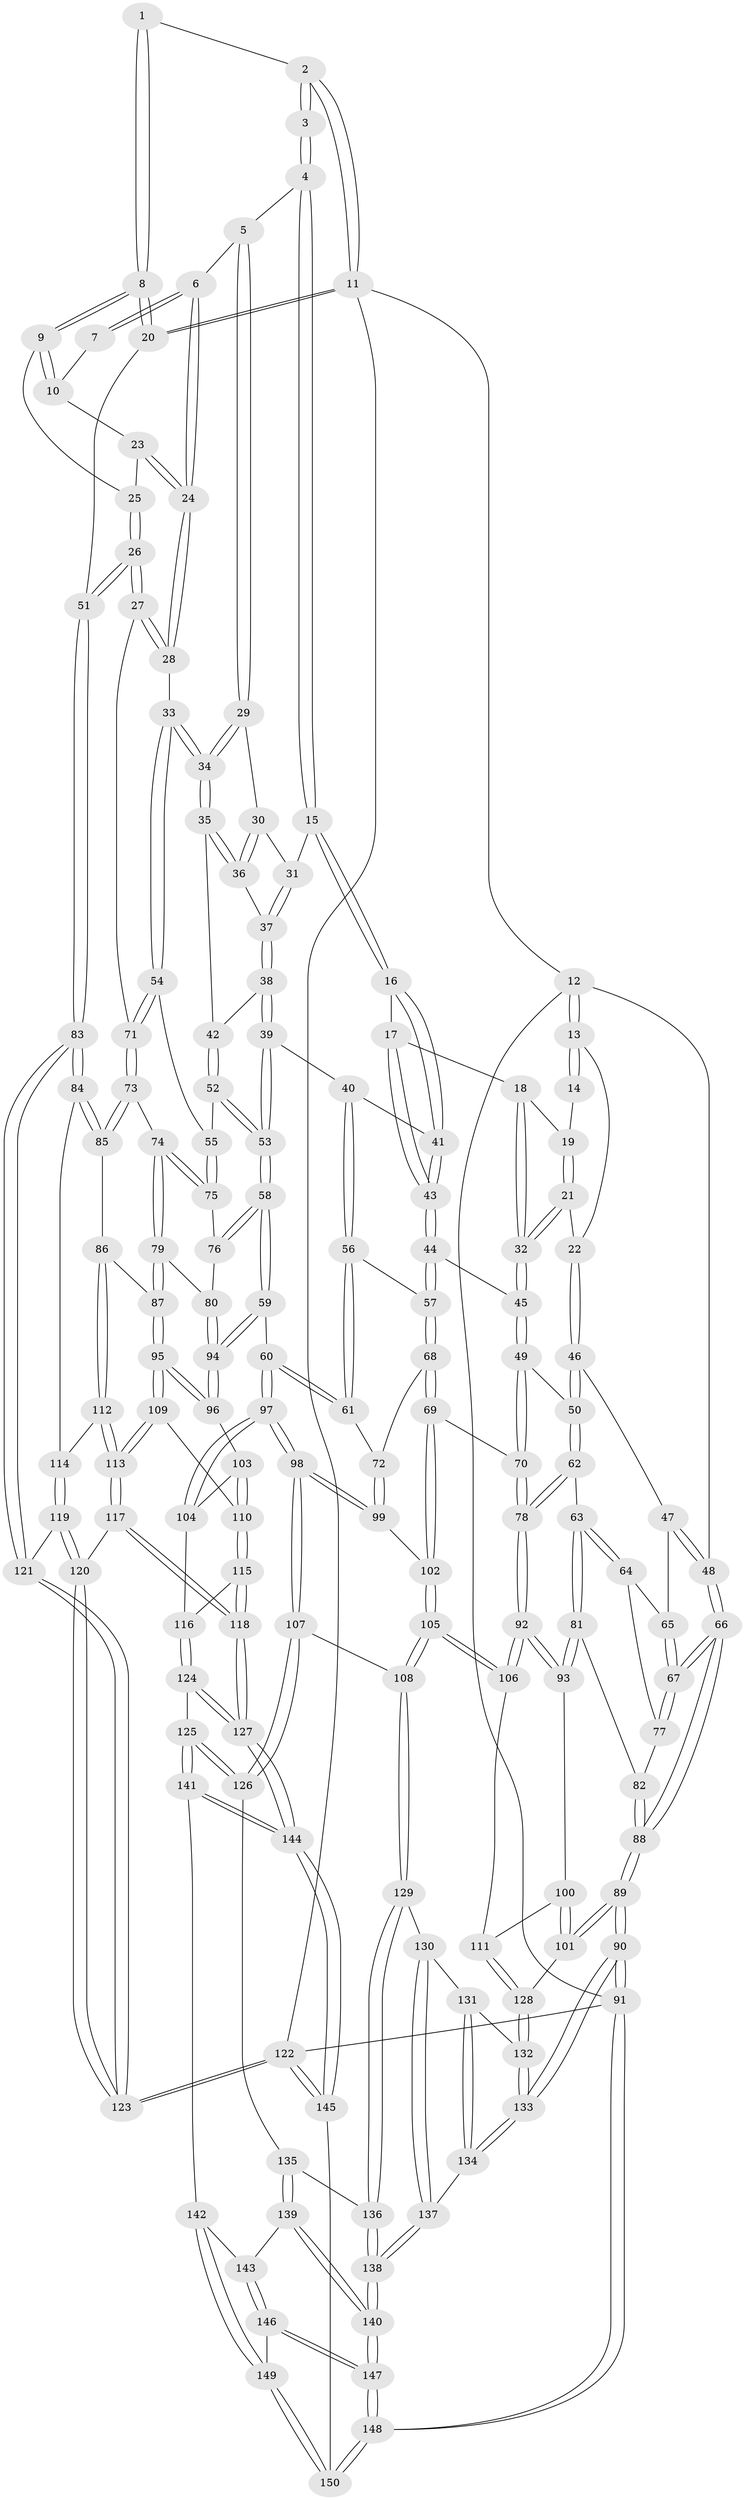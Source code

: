 // Generated by graph-tools (version 1.1) at 2025/27/03/09/25 03:27:03]
// undirected, 150 vertices, 372 edges
graph export_dot {
graph [start="1"]
  node [color=gray90,style=filled];
  1 [pos="+0.8884909993152955+0.02325026762948647"];
  2 [pos="+1+0"];
  3 [pos="+0.6095585306811446+0"];
  4 [pos="+0.6531304223994779+0.01832992946170917"];
  5 [pos="+0.6888620274426798+0.08537260612960733"];
  6 [pos="+0.7769158843832082+0.12112444902496738"];
  7 [pos="+0.8764452780130051+0.04319991583504673"];
  8 [pos="+1+0.18807166995035793"];
  9 [pos="+1+0.18500370279083314"];
  10 [pos="+0.9486876485323498+0.14650577187181965"];
  11 [pos="+1+0"];
  12 [pos="+0+0"];
  13 [pos="+0+0"];
  14 [pos="+0.27395032703348027+0"];
  15 [pos="+0.4402945668612441+0.14568266050422088"];
  16 [pos="+0.42478449546903907+0.14606614689869826"];
  17 [pos="+0.42276258032082326+0.14487700258579966"];
  18 [pos="+0.36452968781110145+0.09041160393174083"];
  19 [pos="+0.3211706563934014+0"];
  20 [pos="+1+0.26113453016183297"];
  21 [pos="+0.16498471069890036+0.20663847187519194"];
  22 [pos="+0.16050038853406057+0.20729039348906753"];
  23 [pos="+0.8619952816070662+0.16457793173830282"];
  24 [pos="+0.7901667259254858+0.14879206423980762"];
  25 [pos="+0.8852909712074006+0.18711063605031805"];
  26 [pos="+1+0.360676767883588"];
  27 [pos="+0.8966934597682221+0.34046613203393483"];
  28 [pos="+0.7966702265092926+0.25754051755909124"];
  29 [pos="+0.647888166137107+0.1511718583714489"];
  30 [pos="+0.6254817224740803+0.1638104522512802"];
  31 [pos="+0.45067706504530736+0.14969739524189724"];
  32 [pos="+0.26201792548027253+0.22138876060696522"];
  33 [pos="+0.6857407814629346+0.3087670320556399"];
  34 [pos="+0.6772235818715532+0.2914600893670399"];
  35 [pos="+0.5845694742509172+0.2413835844922224"];
  36 [pos="+0.5771439243102034+0.22717549141781654"];
  37 [pos="+0.5565297554106311+0.22932726401071551"];
  38 [pos="+0.5180097614705579+0.28422559142248793"];
  39 [pos="+0.47413784012892646+0.3005835045372424"];
  40 [pos="+0.4714492681359878+0.2997243318890766"];
  41 [pos="+0.44973637315090603+0.25480755601529353"];
  42 [pos="+0.5805755422015192+0.3034096835326042"];
  43 [pos="+0.32407735983036606+0.31197681948770706"];
  44 [pos="+0.3240102892450053+0.31204969854974246"];
  45 [pos="+0.28510863014620996+0.3067983511488929"];
  46 [pos="+0.11578246889283185+0.2859047675918113"];
  47 [pos="+0.08452095343484003+0.28779347759640295"];
  48 [pos="+0+0.08435068690299408"];
  49 [pos="+0.2359565146345679+0.3532560445121806"];
  50 [pos="+0.17386102620563812+0.35330090315916296"];
  51 [pos="+1+0.39831920363151935"];
  52 [pos="+0.6180173363920118+0.3477229271733928"];
  53 [pos="+0.5537400204314892+0.40811485904455036"];
  54 [pos="+0.6825011328910464+0.3157705714685974"];
  55 [pos="+0.6596064283359725+0.3370908323192756"];
  56 [pos="+0.41209503928697977+0.35684774871308433"];
  57 [pos="+0.35981651633403133+0.344992350058902"];
  58 [pos="+0.5421733023854043+0.4519097189805854"];
  59 [pos="+0.5411109685673025+0.4546265900654332"];
  60 [pos="+0.5050056302894309+0.4645060809272077"];
  61 [pos="+0.4384126715284862+0.4507077360798128"];
  62 [pos="+0.13811249133494422+0.42875458243951886"];
  63 [pos="+0.13171751382612923+0.43686443613468023"];
  64 [pos="+0.05231832286913351+0.3971580537698441"];
  65 [pos="+0.06638543117251265+0.3238733762952501"];
  66 [pos="+0+0.4739713261740396"];
  67 [pos="+0+0.4695080363777983"];
  68 [pos="+0.3156400054742715+0.4713235399850712"];
  69 [pos="+0.31491892830380597+0.47170296463047806"];
  70 [pos="+0.291116702923236+0.4719111730651701"];
  71 [pos="+0.7836552036347636+0.4119351785648019"];
  72 [pos="+0.42765175858795+0.456455707851629"];
  73 [pos="+0.7744062073660106+0.43060473897566026"];
  74 [pos="+0.7074072797203161+0.44991314519700143"];
  75 [pos="+0.6803900500841441+0.4101080493222165"];
  76 [pos="+0.6479792767944027+0.43111904797788947"];
  77 [pos="+0.011630951102477931+0.41484586454333994"];
  78 [pos="+0.2892396214206322+0.473500115694705"];
  79 [pos="+0.6923568730285081+0.47998744808258836"];
  80 [pos="+0.6566082285510805+0.48051330980675855"];
  81 [pos="+0.12462359706084224+0.478154771760359"];
  82 [pos="+0.0931367243076396+0.47586092231599375"];
  83 [pos="+1+0.4285352973811328"];
  84 [pos="+0.8810241107131291+0.5434158248576867"];
  85 [pos="+0.8150758170954004+0.5399857140909735"];
  86 [pos="+0.804353733073342+0.5460789777289281"];
  87 [pos="+0.7153646388900932+0.5449460408706895"];
  88 [pos="+0+0.5035660974815991"];
  89 [pos="+0+0.6051105759902718"];
  90 [pos="+0+0.7074407618003784"];
  91 [pos="+0+1"];
  92 [pos="+0.22171839324732792+0.5554374565211034"];
  93 [pos="+0.12546803161433792+0.48103631870021707"];
  94 [pos="+0.5754287585115352+0.49188207090509506"];
  95 [pos="+0.6913308434208739+0.5700246121386161"];
  96 [pos="+0.5826178948700745+0.5168935084013416"];
  97 [pos="+0.4571348522775478+0.6224779888528977"];
  98 [pos="+0.44423800560879906+0.630339619171598"];
  99 [pos="+0.4059719146639787+0.56082818336774"];
  100 [pos="+0.07161397309147453+0.559827890910734"];
  101 [pos="+0+0.5854171636440628"];
  102 [pos="+0.3492794267059164+0.5368358243728548"];
  103 [pos="+0.5773550330703092+0.5527590107521251"];
  104 [pos="+0.5244596482697375+0.6185037676335723"];
  105 [pos="+0.30850324914825783+0.6676021770959057"];
  106 [pos="+0.22150449117871446+0.5898957511901018"];
  107 [pos="+0.4216150203428216+0.6657192986456063"];
  108 [pos="+0.3093884468470033+0.6688786962984865"];
  109 [pos="+0.6808284891761966+0.6102472052398649"];
  110 [pos="+0.6396294718284512+0.6328334145202291"];
  111 [pos="+0.1499013140587168+0.6307430885824513"];
  112 [pos="+0.784963275524825+0.6124229032531427"];
  113 [pos="+0.7607464051396365+0.6780745133956939"];
  114 [pos="+0.869083874801982+0.6499097890096178"];
  115 [pos="+0.6391142638119848+0.6336192237990547"];
  116 [pos="+0.5702550426702293+0.6543609961089908"];
  117 [pos="+0.7889884588640536+0.772428819086174"];
  118 [pos="+0.6665125294021728+0.8168038693618928"];
  119 [pos="+0.8654175933121578+0.7182703496083827"];
  120 [pos="+0.824029258311712+0.7786536030162702"];
  121 [pos="+1+0.5680838568320262"];
  122 [pos="+1+1"];
  123 [pos="+1+1"];
  124 [pos="+0.570091101014994+0.6566539137222365"];
  125 [pos="+0.5044754645390742+0.7876695370719782"];
  126 [pos="+0.4599439480999325+0.741005682662088"];
  127 [pos="+0.6650690603487237+0.8178318480045873"];
  128 [pos="+0.1404299595017869+0.6475198124023459"];
  129 [pos="+0.2717044322313308+0.7552192684506152"];
  130 [pos="+0.20416332454391822+0.7475718495324192"];
  131 [pos="+0.14127807157868613+0.6896874135919501"];
  132 [pos="+0.1334705662250223+0.6655377327193449"];
  133 [pos="+0+0.732831190151187"];
  134 [pos="+0.0733044203101716+0.8217879469321814"];
  135 [pos="+0.32299636707865065+0.8163228252664748"];
  136 [pos="+0.27395544795332594+0.764204866330667"];
  137 [pos="+0.09085073876881125+0.8369434202888886"];
  138 [pos="+0.14889469903567562+0.9432478002456702"];
  139 [pos="+0.33207829723397575+0.8389772094032442"];
  140 [pos="+0.1720584348208381+1"];
  141 [pos="+0.5229187690601528+0.8199516057507774"];
  142 [pos="+0.5056656161110238+0.8383090825587682"];
  143 [pos="+0.3915461505495304+0.8711471325283463"];
  144 [pos="+0.6448823820641756+0.8363991361004057"];
  145 [pos="+0.6984718902432477+1"];
  146 [pos="+0.3807030157547333+0.9382050523387332"];
  147 [pos="+0.1715939951971564+1"];
  148 [pos="+0.13527020529157413+1"];
  149 [pos="+0.47629500409273007+0.9847543236356574"];
  150 [pos="+0.5346667253723653+1"];
  1 -- 2;
  1 -- 8;
  1 -- 8;
  2 -- 3;
  2 -- 3;
  2 -- 11;
  2 -- 11;
  3 -- 4;
  3 -- 4;
  4 -- 5;
  4 -- 15;
  4 -- 15;
  5 -- 6;
  5 -- 29;
  5 -- 29;
  6 -- 7;
  6 -- 7;
  6 -- 24;
  6 -- 24;
  7 -- 10;
  8 -- 9;
  8 -- 9;
  8 -- 20;
  8 -- 20;
  9 -- 10;
  9 -- 10;
  9 -- 25;
  10 -- 23;
  11 -- 12;
  11 -- 20;
  11 -- 20;
  11 -- 122;
  12 -- 13;
  12 -- 13;
  12 -- 48;
  12 -- 91;
  13 -- 14;
  13 -- 14;
  13 -- 22;
  14 -- 19;
  15 -- 16;
  15 -- 16;
  15 -- 31;
  16 -- 17;
  16 -- 41;
  16 -- 41;
  17 -- 18;
  17 -- 43;
  17 -- 43;
  18 -- 19;
  18 -- 32;
  18 -- 32;
  19 -- 21;
  19 -- 21;
  20 -- 51;
  21 -- 22;
  21 -- 32;
  21 -- 32;
  22 -- 46;
  22 -- 46;
  23 -- 24;
  23 -- 24;
  23 -- 25;
  24 -- 28;
  24 -- 28;
  25 -- 26;
  25 -- 26;
  26 -- 27;
  26 -- 27;
  26 -- 51;
  26 -- 51;
  27 -- 28;
  27 -- 28;
  27 -- 71;
  28 -- 33;
  29 -- 30;
  29 -- 34;
  29 -- 34;
  30 -- 31;
  30 -- 36;
  30 -- 36;
  31 -- 37;
  31 -- 37;
  32 -- 45;
  32 -- 45;
  33 -- 34;
  33 -- 34;
  33 -- 54;
  33 -- 54;
  34 -- 35;
  34 -- 35;
  35 -- 36;
  35 -- 36;
  35 -- 42;
  36 -- 37;
  37 -- 38;
  37 -- 38;
  38 -- 39;
  38 -- 39;
  38 -- 42;
  39 -- 40;
  39 -- 53;
  39 -- 53;
  40 -- 41;
  40 -- 56;
  40 -- 56;
  41 -- 43;
  41 -- 43;
  42 -- 52;
  42 -- 52;
  43 -- 44;
  43 -- 44;
  44 -- 45;
  44 -- 57;
  44 -- 57;
  45 -- 49;
  45 -- 49;
  46 -- 47;
  46 -- 50;
  46 -- 50;
  47 -- 48;
  47 -- 48;
  47 -- 65;
  48 -- 66;
  48 -- 66;
  49 -- 50;
  49 -- 70;
  49 -- 70;
  50 -- 62;
  50 -- 62;
  51 -- 83;
  51 -- 83;
  52 -- 53;
  52 -- 53;
  52 -- 55;
  53 -- 58;
  53 -- 58;
  54 -- 55;
  54 -- 71;
  54 -- 71;
  55 -- 75;
  55 -- 75;
  56 -- 57;
  56 -- 61;
  56 -- 61;
  57 -- 68;
  57 -- 68;
  58 -- 59;
  58 -- 59;
  58 -- 76;
  58 -- 76;
  59 -- 60;
  59 -- 94;
  59 -- 94;
  60 -- 61;
  60 -- 61;
  60 -- 97;
  60 -- 97;
  61 -- 72;
  62 -- 63;
  62 -- 78;
  62 -- 78;
  63 -- 64;
  63 -- 64;
  63 -- 81;
  63 -- 81;
  64 -- 65;
  64 -- 77;
  65 -- 67;
  65 -- 67;
  66 -- 67;
  66 -- 67;
  66 -- 88;
  66 -- 88;
  67 -- 77;
  67 -- 77;
  68 -- 69;
  68 -- 69;
  68 -- 72;
  69 -- 70;
  69 -- 102;
  69 -- 102;
  70 -- 78;
  70 -- 78;
  71 -- 73;
  71 -- 73;
  72 -- 99;
  72 -- 99;
  73 -- 74;
  73 -- 85;
  73 -- 85;
  74 -- 75;
  74 -- 75;
  74 -- 79;
  74 -- 79;
  75 -- 76;
  76 -- 80;
  77 -- 82;
  78 -- 92;
  78 -- 92;
  79 -- 80;
  79 -- 87;
  79 -- 87;
  80 -- 94;
  80 -- 94;
  81 -- 82;
  81 -- 93;
  81 -- 93;
  82 -- 88;
  82 -- 88;
  83 -- 84;
  83 -- 84;
  83 -- 121;
  83 -- 121;
  84 -- 85;
  84 -- 85;
  84 -- 114;
  85 -- 86;
  86 -- 87;
  86 -- 112;
  86 -- 112;
  87 -- 95;
  87 -- 95;
  88 -- 89;
  88 -- 89;
  89 -- 90;
  89 -- 90;
  89 -- 101;
  89 -- 101;
  90 -- 91;
  90 -- 91;
  90 -- 133;
  90 -- 133;
  91 -- 148;
  91 -- 148;
  91 -- 122;
  92 -- 93;
  92 -- 93;
  92 -- 106;
  92 -- 106;
  93 -- 100;
  94 -- 96;
  94 -- 96;
  95 -- 96;
  95 -- 96;
  95 -- 109;
  95 -- 109;
  96 -- 103;
  97 -- 98;
  97 -- 98;
  97 -- 104;
  97 -- 104;
  98 -- 99;
  98 -- 99;
  98 -- 107;
  98 -- 107;
  99 -- 102;
  100 -- 101;
  100 -- 101;
  100 -- 111;
  101 -- 128;
  102 -- 105;
  102 -- 105;
  103 -- 104;
  103 -- 110;
  103 -- 110;
  104 -- 116;
  105 -- 106;
  105 -- 106;
  105 -- 108;
  105 -- 108;
  106 -- 111;
  107 -- 108;
  107 -- 126;
  107 -- 126;
  108 -- 129;
  108 -- 129;
  109 -- 110;
  109 -- 113;
  109 -- 113;
  110 -- 115;
  110 -- 115;
  111 -- 128;
  111 -- 128;
  112 -- 113;
  112 -- 113;
  112 -- 114;
  113 -- 117;
  113 -- 117;
  114 -- 119;
  114 -- 119;
  115 -- 116;
  115 -- 118;
  115 -- 118;
  116 -- 124;
  116 -- 124;
  117 -- 118;
  117 -- 118;
  117 -- 120;
  118 -- 127;
  118 -- 127;
  119 -- 120;
  119 -- 120;
  119 -- 121;
  120 -- 123;
  120 -- 123;
  121 -- 123;
  121 -- 123;
  122 -- 123;
  122 -- 123;
  122 -- 145;
  122 -- 145;
  124 -- 125;
  124 -- 127;
  124 -- 127;
  125 -- 126;
  125 -- 126;
  125 -- 141;
  125 -- 141;
  126 -- 135;
  127 -- 144;
  127 -- 144;
  128 -- 132;
  128 -- 132;
  129 -- 130;
  129 -- 136;
  129 -- 136;
  130 -- 131;
  130 -- 137;
  130 -- 137;
  131 -- 132;
  131 -- 134;
  131 -- 134;
  132 -- 133;
  132 -- 133;
  133 -- 134;
  133 -- 134;
  134 -- 137;
  135 -- 136;
  135 -- 139;
  135 -- 139;
  136 -- 138;
  136 -- 138;
  137 -- 138;
  137 -- 138;
  138 -- 140;
  138 -- 140;
  139 -- 140;
  139 -- 140;
  139 -- 143;
  140 -- 147;
  140 -- 147;
  141 -- 142;
  141 -- 144;
  141 -- 144;
  142 -- 143;
  142 -- 149;
  142 -- 149;
  143 -- 146;
  143 -- 146;
  144 -- 145;
  144 -- 145;
  145 -- 150;
  146 -- 147;
  146 -- 147;
  146 -- 149;
  147 -- 148;
  147 -- 148;
  148 -- 150;
  148 -- 150;
  149 -- 150;
  149 -- 150;
}
